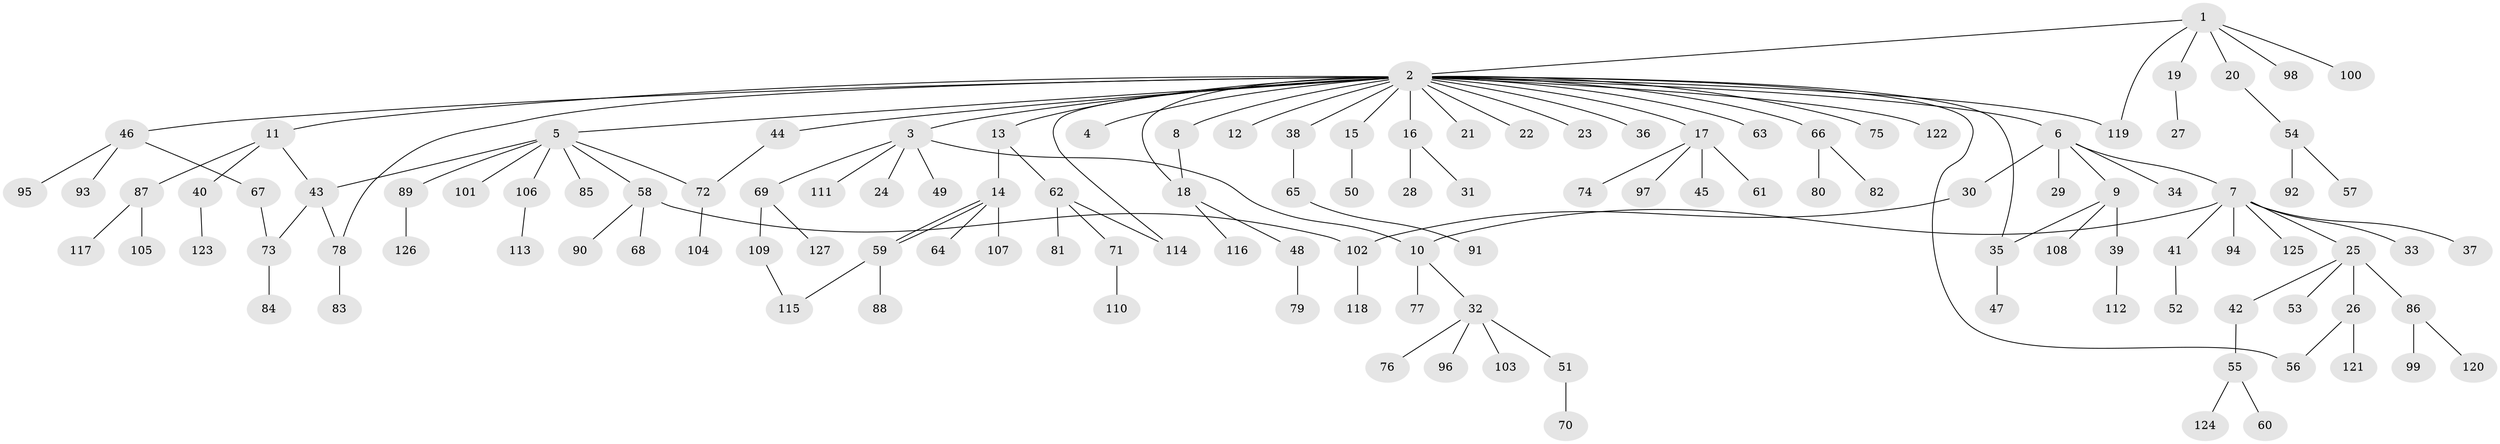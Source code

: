 // coarse degree distribution, {5: 0.05319148936170213, 30: 0.010638297872340425, 1: 0.5851063829787234, 10: 0.010638297872340425, 7: 0.010638297872340425, 2: 0.18085106382978725, 4: 0.09574468085106383, 3: 0.05319148936170213}
// Generated by graph-tools (version 1.1) at 2025/23/03/03/25 07:23:52]
// undirected, 127 vertices, 139 edges
graph export_dot {
graph [start="1"]
  node [color=gray90,style=filled];
  1;
  2;
  3;
  4;
  5;
  6;
  7;
  8;
  9;
  10;
  11;
  12;
  13;
  14;
  15;
  16;
  17;
  18;
  19;
  20;
  21;
  22;
  23;
  24;
  25;
  26;
  27;
  28;
  29;
  30;
  31;
  32;
  33;
  34;
  35;
  36;
  37;
  38;
  39;
  40;
  41;
  42;
  43;
  44;
  45;
  46;
  47;
  48;
  49;
  50;
  51;
  52;
  53;
  54;
  55;
  56;
  57;
  58;
  59;
  60;
  61;
  62;
  63;
  64;
  65;
  66;
  67;
  68;
  69;
  70;
  71;
  72;
  73;
  74;
  75;
  76;
  77;
  78;
  79;
  80;
  81;
  82;
  83;
  84;
  85;
  86;
  87;
  88;
  89;
  90;
  91;
  92;
  93;
  94;
  95;
  96;
  97;
  98;
  99;
  100;
  101;
  102;
  103;
  104;
  105;
  106;
  107;
  108;
  109;
  110;
  111;
  112;
  113;
  114;
  115;
  116;
  117;
  118;
  119;
  120;
  121;
  122;
  123;
  124;
  125;
  126;
  127;
  1 -- 2;
  1 -- 19;
  1 -- 20;
  1 -- 98;
  1 -- 100;
  1 -- 119;
  2 -- 3;
  2 -- 4;
  2 -- 5;
  2 -- 6;
  2 -- 8;
  2 -- 11;
  2 -- 12;
  2 -- 13;
  2 -- 15;
  2 -- 16;
  2 -- 17;
  2 -- 18;
  2 -- 21;
  2 -- 22;
  2 -- 23;
  2 -- 35;
  2 -- 36;
  2 -- 38;
  2 -- 44;
  2 -- 46;
  2 -- 56;
  2 -- 63;
  2 -- 66;
  2 -- 75;
  2 -- 78;
  2 -- 114;
  2 -- 119;
  2 -- 122;
  3 -- 10;
  3 -- 24;
  3 -- 49;
  3 -- 69;
  3 -- 111;
  5 -- 43;
  5 -- 58;
  5 -- 72;
  5 -- 85;
  5 -- 89;
  5 -- 101;
  5 -- 106;
  6 -- 7;
  6 -- 9;
  6 -- 29;
  6 -- 30;
  6 -- 34;
  7 -- 10;
  7 -- 25;
  7 -- 33;
  7 -- 37;
  7 -- 41;
  7 -- 94;
  7 -- 125;
  8 -- 18;
  9 -- 35;
  9 -- 39;
  9 -- 108;
  10 -- 32;
  10 -- 77;
  11 -- 40;
  11 -- 43;
  11 -- 87;
  13 -- 14;
  13 -- 62;
  14 -- 59;
  14 -- 59;
  14 -- 64;
  14 -- 107;
  15 -- 50;
  16 -- 28;
  16 -- 31;
  17 -- 45;
  17 -- 61;
  17 -- 74;
  17 -- 97;
  18 -- 48;
  18 -- 116;
  19 -- 27;
  20 -- 54;
  25 -- 26;
  25 -- 42;
  25 -- 53;
  25 -- 86;
  26 -- 56;
  26 -- 121;
  30 -- 102;
  32 -- 51;
  32 -- 76;
  32 -- 96;
  32 -- 103;
  35 -- 47;
  38 -- 65;
  39 -- 112;
  40 -- 123;
  41 -- 52;
  42 -- 55;
  43 -- 73;
  43 -- 78;
  44 -- 72;
  46 -- 67;
  46 -- 93;
  46 -- 95;
  48 -- 79;
  51 -- 70;
  54 -- 57;
  54 -- 92;
  55 -- 60;
  55 -- 124;
  58 -- 68;
  58 -- 90;
  58 -- 102;
  59 -- 88;
  59 -- 115;
  62 -- 71;
  62 -- 81;
  62 -- 114;
  65 -- 91;
  66 -- 80;
  66 -- 82;
  67 -- 73;
  69 -- 109;
  69 -- 127;
  71 -- 110;
  72 -- 104;
  73 -- 84;
  78 -- 83;
  86 -- 99;
  86 -- 120;
  87 -- 105;
  87 -- 117;
  89 -- 126;
  102 -- 118;
  106 -- 113;
  109 -- 115;
}
